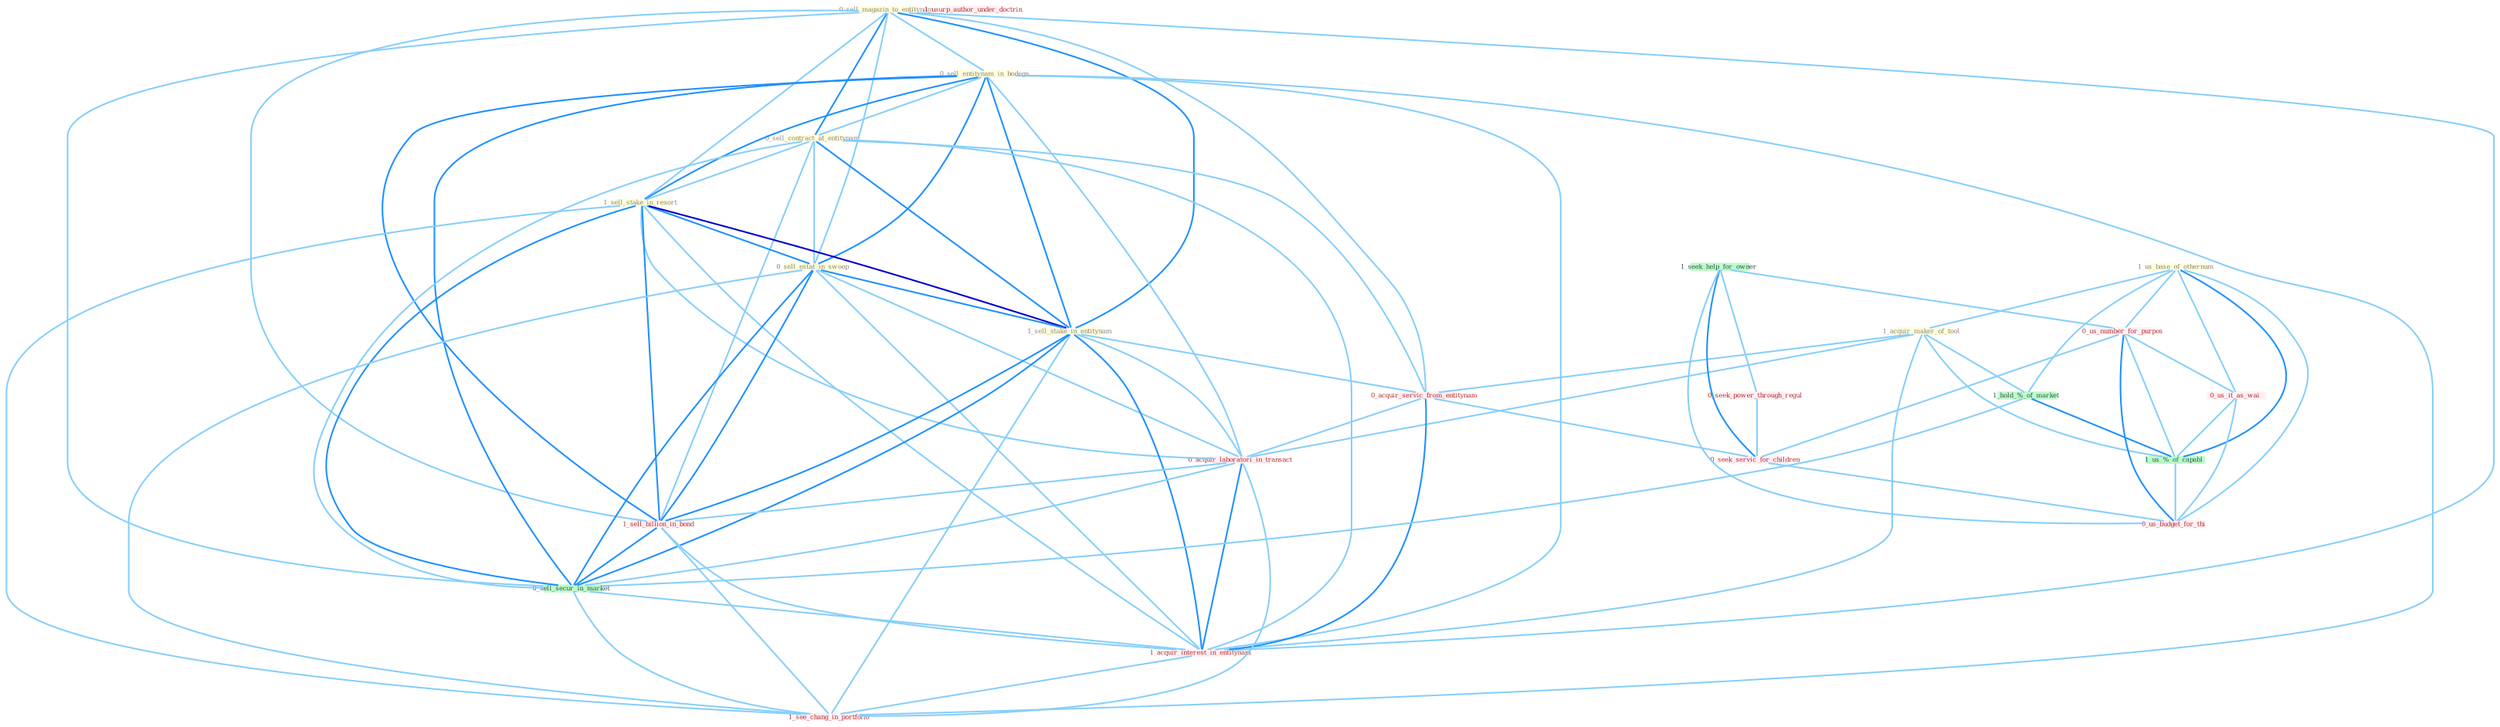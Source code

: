 Graph G{ 
    node
    [shape=polygon,style=filled,width=.5,height=.06,color="#BDFCC9",fixedsize=true,fontsize=4,
    fontcolor="#2f4f4f"];
    {node
    [color="#ffffe0", fontcolor="#8b7d6b"] "0_sell_magazin_to_entitynam " "0_sell_entitynam_in_bodega " "0_sell_contract_at_entitynam " "1_us_base_of_othernum " "1_acquir_maker_of_tool " "1_sell_stake_in_resort " "0_sell_estat_in_swoop " "1_sell_stake_in_entitynam "}
{node [color="#fff0f5", fontcolor="#b22222"] "0_acquir_servic_from_entitynam " "0_seek_power_through_regul " "0_us_number_for_purpos " "0_acquir_laboratori_in_transact " "1_sell_billion_in_bond " "0_us_it_as_wai " "1_usurp_author_under_doctrin " "1_acquir_interest_in_entitynam " "0_seek_servic_for_children " "1_see_chang_in_portfolio " "0_us_budget_for_thi "}
edge [color="#B0E2FF"];

	"0_sell_magazin_to_entitynam " -- "0_sell_entitynam_in_bodega " [w="1", color="#87cefa" ];
	"0_sell_magazin_to_entitynam " -- "0_sell_contract_at_entitynam " [w="2", color="#1e90ff" , len=0.8];
	"0_sell_magazin_to_entitynam " -- "1_sell_stake_in_resort " [w="1", color="#87cefa" ];
	"0_sell_magazin_to_entitynam " -- "0_sell_estat_in_swoop " [w="1", color="#87cefa" ];
	"0_sell_magazin_to_entitynam " -- "1_sell_stake_in_entitynam " [w="2", color="#1e90ff" , len=0.8];
	"0_sell_magazin_to_entitynam " -- "0_acquir_servic_from_entitynam " [w="1", color="#87cefa" ];
	"0_sell_magazin_to_entitynam " -- "1_sell_billion_in_bond " [w="1", color="#87cefa" ];
	"0_sell_magazin_to_entitynam " -- "0_sell_secur_in_market " [w="1", color="#87cefa" ];
	"0_sell_magazin_to_entitynam " -- "1_acquir_interest_in_entitynam " [w="1", color="#87cefa" ];
	"0_sell_entitynam_in_bodega " -- "0_sell_contract_at_entitynam " [w="1", color="#87cefa" ];
	"0_sell_entitynam_in_bodega " -- "1_sell_stake_in_resort " [w="2", color="#1e90ff" , len=0.8];
	"0_sell_entitynam_in_bodega " -- "0_sell_estat_in_swoop " [w="2", color="#1e90ff" , len=0.8];
	"0_sell_entitynam_in_bodega " -- "1_sell_stake_in_entitynam " [w="2", color="#1e90ff" , len=0.8];
	"0_sell_entitynam_in_bodega " -- "0_acquir_laboratori_in_transact " [w="1", color="#87cefa" ];
	"0_sell_entitynam_in_bodega " -- "1_sell_billion_in_bond " [w="2", color="#1e90ff" , len=0.8];
	"0_sell_entitynam_in_bodega " -- "0_sell_secur_in_market " [w="2", color="#1e90ff" , len=0.8];
	"0_sell_entitynam_in_bodega " -- "1_acquir_interest_in_entitynam " [w="1", color="#87cefa" ];
	"0_sell_entitynam_in_bodega " -- "1_see_chang_in_portfolio " [w="1", color="#87cefa" ];
	"0_sell_contract_at_entitynam " -- "1_sell_stake_in_resort " [w="1", color="#87cefa" ];
	"0_sell_contract_at_entitynam " -- "0_sell_estat_in_swoop " [w="1", color="#87cefa" ];
	"0_sell_contract_at_entitynam " -- "1_sell_stake_in_entitynam " [w="2", color="#1e90ff" , len=0.8];
	"0_sell_contract_at_entitynam " -- "0_acquir_servic_from_entitynam " [w="1", color="#87cefa" ];
	"0_sell_contract_at_entitynam " -- "1_sell_billion_in_bond " [w="1", color="#87cefa" ];
	"0_sell_contract_at_entitynam " -- "0_sell_secur_in_market " [w="1", color="#87cefa" ];
	"0_sell_contract_at_entitynam " -- "1_acquir_interest_in_entitynam " [w="1", color="#87cefa" ];
	"1_us_base_of_othernum " -- "1_acquir_maker_of_tool " [w="1", color="#87cefa" ];
	"1_us_base_of_othernum " -- "1_hold_%_of_market " [w="1", color="#87cefa" ];
	"1_us_base_of_othernum " -- "0_us_number_for_purpos " [w="1", color="#87cefa" ];
	"1_us_base_of_othernum " -- "0_us_it_as_wai " [w="1", color="#87cefa" ];
	"1_us_base_of_othernum " -- "1_us_%_of_capabl " [w="2", color="#1e90ff" , len=0.8];
	"1_us_base_of_othernum " -- "0_us_budget_for_thi " [w="1", color="#87cefa" ];
	"1_acquir_maker_of_tool " -- "0_acquir_servic_from_entitynam " [w="1", color="#87cefa" ];
	"1_acquir_maker_of_tool " -- "1_hold_%_of_market " [w="1", color="#87cefa" ];
	"1_acquir_maker_of_tool " -- "0_acquir_laboratori_in_transact " [w="1", color="#87cefa" ];
	"1_acquir_maker_of_tool " -- "1_us_%_of_capabl " [w="1", color="#87cefa" ];
	"1_acquir_maker_of_tool " -- "1_acquir_interest_in_entitynam " [w="1", color="#87cefa" ];
	"1_sell_stake_in_resort " -- "0_sell_estat_in_swoop " [w="2", color="#1e90ff" , len=0.8];
	"1_sell_stake_in_resort " -- "1_sell_stake_in_entitynam " [w="3", color="#0000cd" , len=0.6];
	"1_sell_stake_in_resort " -- "0_acquir_laboratori_in_transact " [w="1", color="#87cefa" ];
	"1_sell_stake_in_resort " -- "1_sell_billion_in_bond " [w="2", color="#1e90ff" , len=0.8];
	"1_sell_stake_in_resort " -- "0_sell_secur_in_market " [w="2", color="#1e90ff" , len=0.8];
	"1_sell_stake_in_resort " -- "1_acquir_interest_in_entitynam " [w="1", color="#87cefa" ];
	"1_sell_stake_in_resort " -- "1_see_chang_in_portfolio " [w="1", color="#87cefa" ];
	"0_sell_estat_in_swoop " -- "1_sell_stake_in_entitynam " [w="2", color="#1e90ff" , len=0.8];
	"0_sell_estat_in_swoop " -- "0_acquir_laboratori_in_transact " [w="1", color="#87cefa" ];
	"0_sell_estat_in_swoop " -- "1_sell_billion_in_bond " [w="2", color="#1e90ff" , len=0.8];
	"0_sell_estat_in_swoop " -- "0_sell_secur_in_market " [w="2", color="#1e90ff" , len=0.8];
	"0_sell_estat_in_swoop " -- "1_acquir_interest_in_entitynam " [w="1", color="#87cefa" ];
	"0_sell_estat_in_swoop " -- "1_see_chang_in_portfolio " [w="1", color="#87cefa" ];
	"1_sell_stake_in_entitynam " -- "0_acquir_servic_from_entitynam " [w="1", color="#87cefa" ];
	"1_sell_stake_in_entitynam " -- "0_acquir_laboratori_in_transact " [w="1", color="#87cefa" ];
	"1_sell_stake_in_entitynam " -- "1_sell_billion_in_bond " [w="2", color="#1e90ff" , len=0.8];
	"1_sell_stake_in_entitynam " -- "0_sell_secur_in_market " [w="2", color="#1e90ff" , len=0.8];
	"1_sell_stake_in_entitynam " -- "1_acquir_interest_in_entitynam " [w="2", color="#1e90ff" , len=0.8];
	"1_sell_stake_in_entitynam " -- "1_see_chang_in_portfolio " [w="1", color="#87cefa" ];
	"1_seek_help_for_owner " -- "0_seek_power_through_regul " [w="1", color="#87cefa" ];
	"1_seek_help_for_owner " -- "0_us_number_for_purpos " [w="1", color="#87cefa" ];
	"1_seek_help_for_owner " -- "0_seek_servic_for_children " [w="2", color="#1e90ff" , len=0.8];
	"1_seek_help_for_owner " -- "0_us_budget_for_thi " [w="1", color="#87cefa" ];
	"0_acquir_servic_from_entitynam " -- "0_acquir_laboratori_in_transact " [w="1", color="#87cefa" ];
	"0_acquir_servic_from_entitynam " -- "1_acquir_interest_in_entitynam " [w="2", color="#1e90ff" , len=0.8];
	"0_acquir_servic_from_entitynam " -- "0_seek_servic_for_children " [w="1", color="#87cefa" ];
	"1_hold_%_of_market " -- "1_us_%_of_capabl " [w="2", color="#1e90ff" , len=0.8];
	"1_hold_%_of_market " -- "0_sell_secur_in_market " [w="1", color="#87cefa" ];
	"0_seek_power_through_regul " -- "0_seek_servic_for_children " [w="1", color="#87cefa" ];
	"0_us_number_for_purpos " -- "0_us_it_as_wai " [w="1", color="#87cefa" ];
	"0_us_number_for_purpos " -- "1_us_%_of_capabl " [w="1", color="#87cefa" ];
	"0_us_number_for_purpos " -- "0_seek_servic_for_children " [w="1", color="#87cefa" ];
	"0_us_number_for_purpos " -- "0_us_budget_for_thi " [w="2", color="#1e90ff" , len=0.8];
	"0_acquir_laboratori_in_transact " -- "1_sell_billion_in_bond " [w="1", color="#87cefa" ];
	"0_acquir_laboratori_in_transact " -- "0_sell_secur_in_market " [w="1", color="#87cefa" ];
	"0_acquir_laboratori_in_transact " -- "1_acquir_interest_in_entitynam " [w="2", color="#1e90ff" , len=0.8];
	"0_acquir_laboratori_in_transact " -- "1_see_chang_in_portfolio " [w="1", color="#87cefa" ];
	"1_sell_billion_in_bond " -- "0_sell_secur_in_market " [w="2", color="#1e90ff" , len=0.8];
	"1_sell_billion_in_bond " -- "1_acquir_interest_in_entitynam " [w="1", color="#87cefa" ];
	"1_sell_billion_in_bond " -- "1_see_chang_in_portfolio " [w="1", color="#87cefa" ];
	"0_us_it_as_wai " -- "1_us_%_of_capabl " [w="1", color="#87cefa" ];
	"0_us_it_as_wai " -- "0_us_budget_for_thi " [w="1", color="#87cefa" ];
	"1_us_%_of_capabl " -- "0_us_budget_for_thi " [w="1", color="#87cefa" ];
	"0_sell_secur_in_market " -- "1_acquir_interest_in_entitynam " [w="1", color="#87cefa" ];
	"0_sell_secur_in_market " -- "1_see_chang_in_portfolio " [w="1", color="#87cefa" ];
	"1_acquir_interest_in_entitynam " -- "1_see_chang_in_portfolio " [w="1", color="#87cefa" ];
	"0_seek_servic_for_children " -- "0_us_budget_for_thi " [w="1", color="#87cefa" ];
}